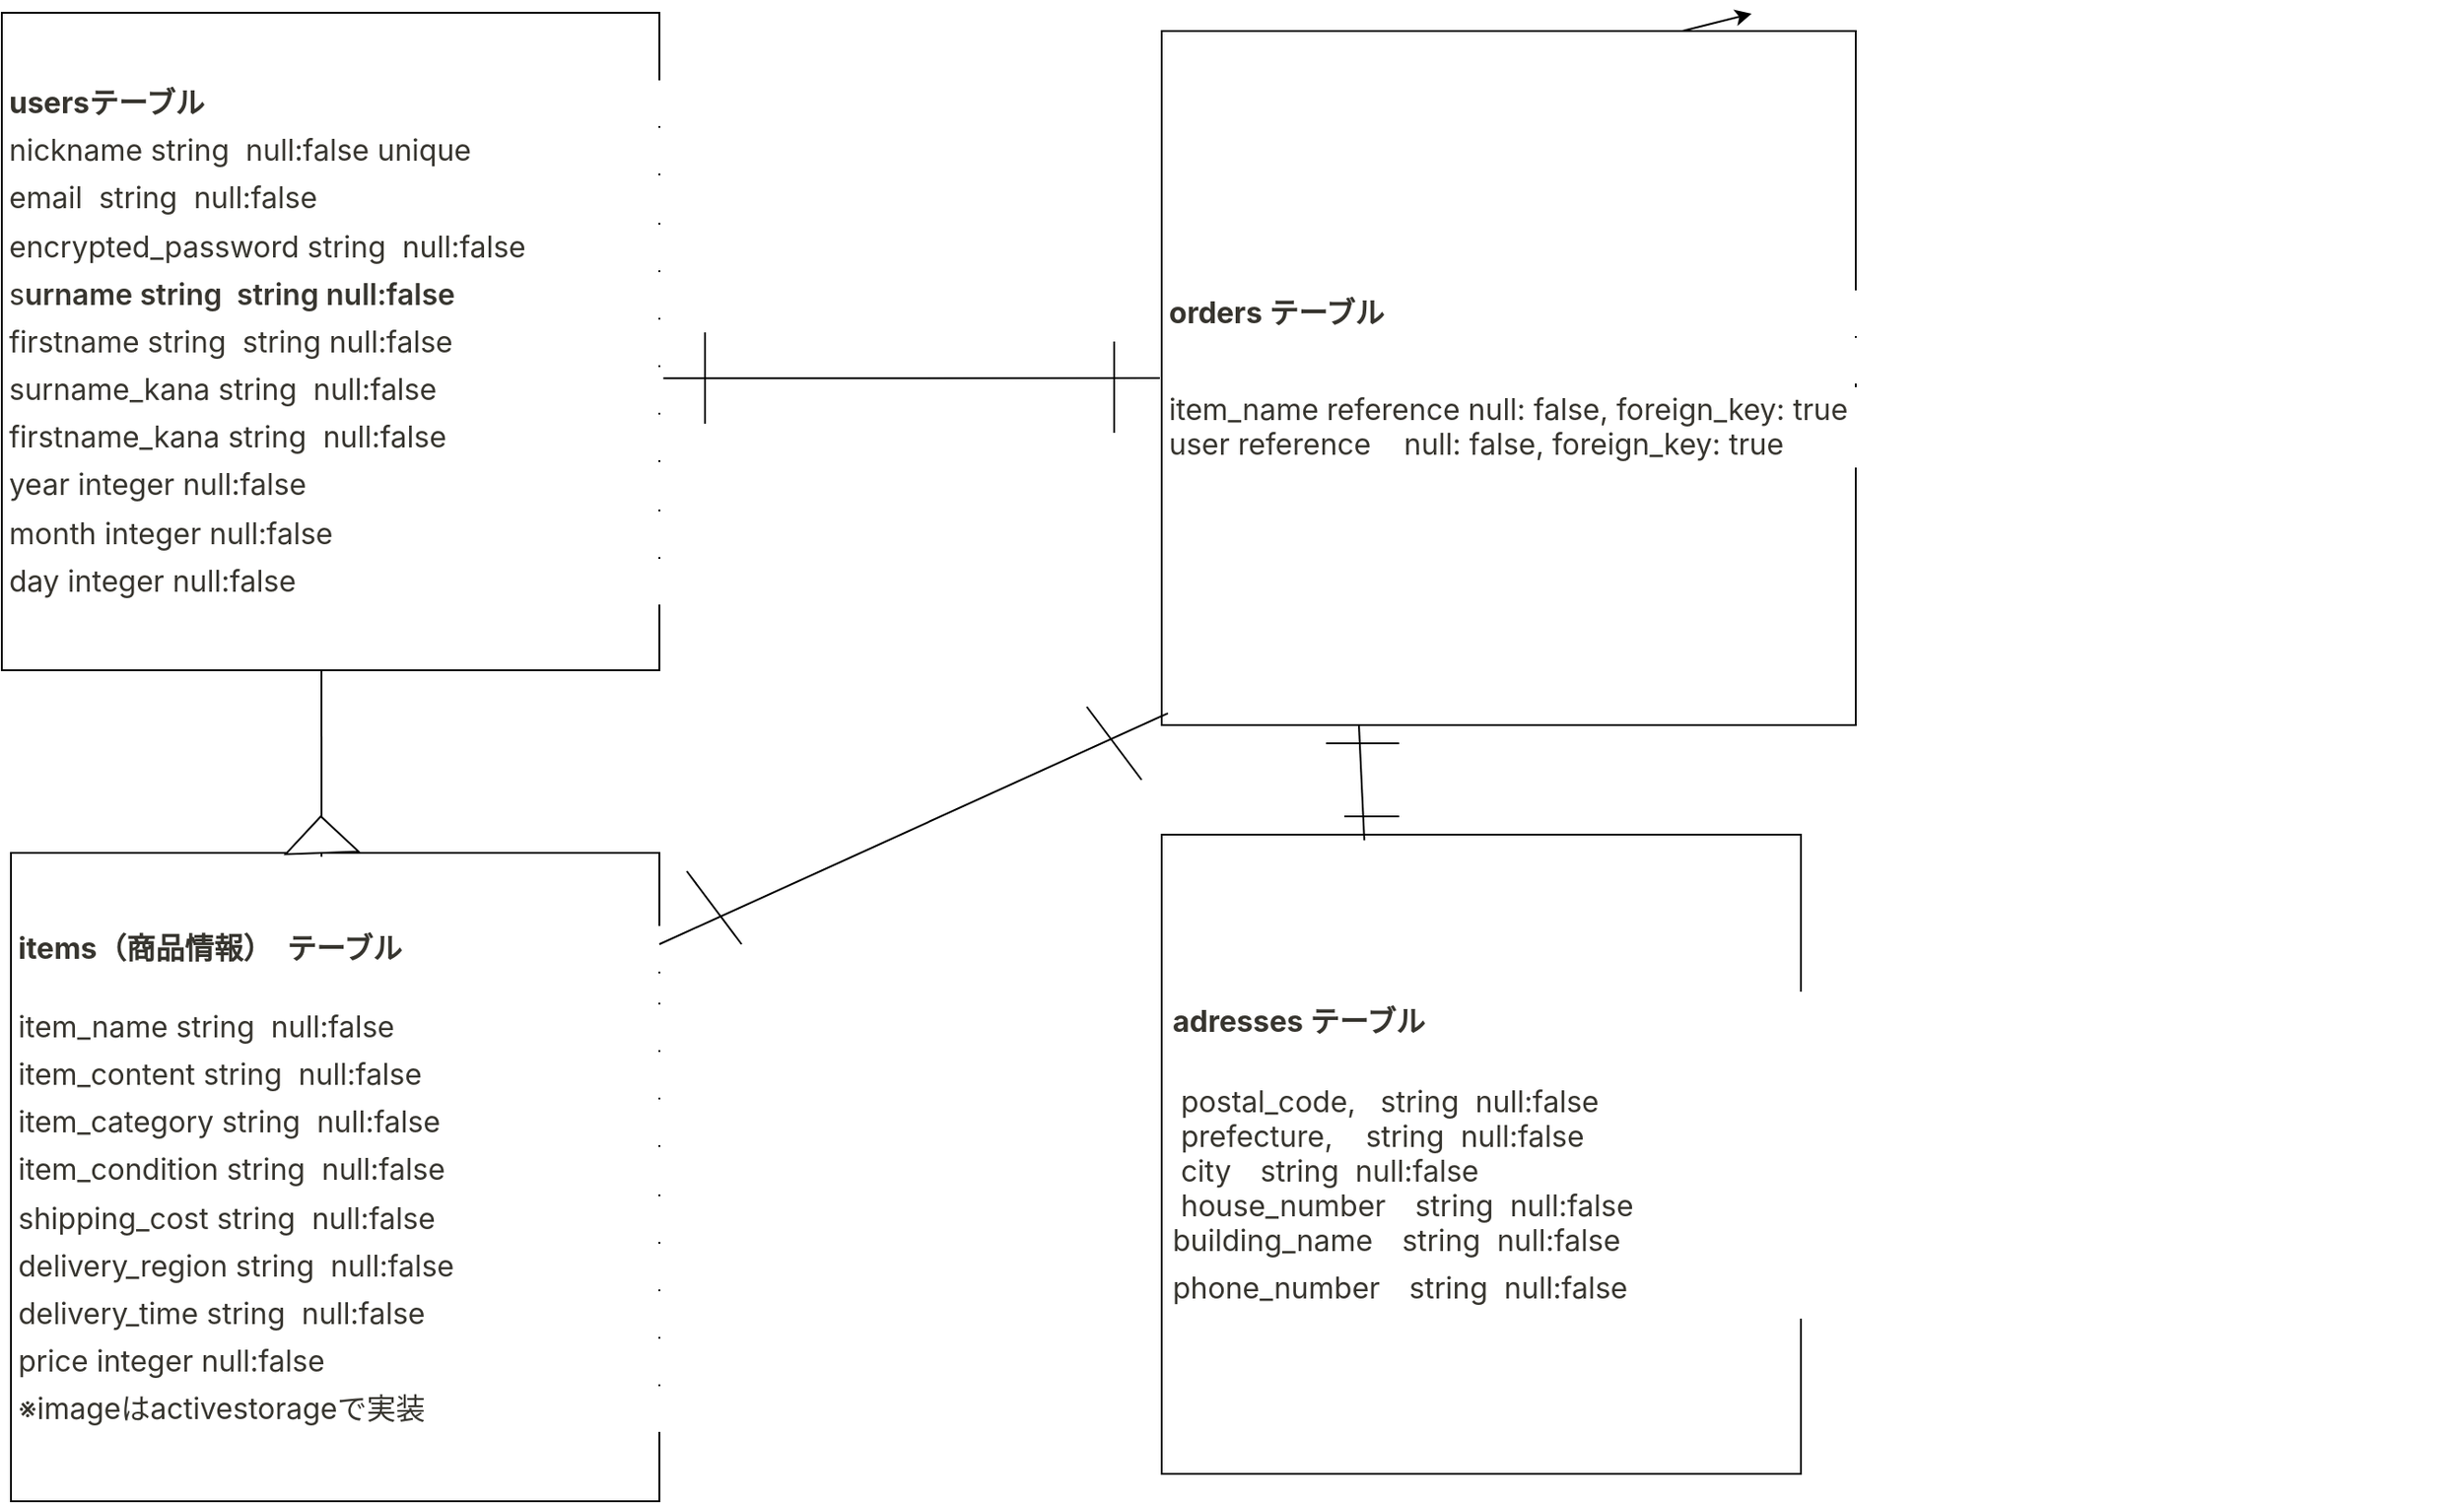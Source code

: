 <mxfile>
    <diagram id="YQqRFbDm9EI4EQ-QLPLC" name="ページ1">
        <mxGraphModel dx="1797" dy="787" grid="1" gridSize="10" guides="1" tooltips="1" connect="1" arrows="1" fold="1" page="1" pageScale="1" pageWidth="827" pageHeight="1169" math="0" shadow="0">
            <root>
                <mxCell id="0"/>
                <mxCell id="1" parent="0"/>
                <mxCell id="4" value="&lt;div style=&quot;outline: 0px; box-sizing: border-box; isolation: isolate; scrollbar-color: rgb(211, 209, 203) rgba(0, 0, 0, 0); color: rgb(55, 53, 47); font-family: ui-sans-serif, -apple-system, BlinkMacSystemFont, &amp;quot;Segoe UI Variable Display&amp;quot;, &amp;quot;Segoe UI&amp;quot;, Helvetica, &amp;quot;Hiragino Sans&amp;quot;, &amp;quot;Hiragino Kaku Gothic ProN&amp;quot;, &amp;quot;Hiragino Sans GB&amp;quot;, メイリオ, Meiryo, &amp;quot;Apple Color Emoji&amp;quot;, Arial, sans-serif, &amp;quot;Segoe UI Emoji&amp;quot;, &amp;quot;Segoe UI Symbol&amp;quot;; font-size: 16px; caret-color: rgb(55, 53, 47); white-space-collapse: preserve; background-color: rgb(255, 255, 255); width: 710px; max-width: 1338px; margin-top: 1px; margin-bottom: 1px;&quot; class=&quot;notion-selectable notion-text-block&quot; data-block-id=&quot;1be75fbf-cbc9-807c-a922-c305a6a0cb8e&quot;&gt;&lt;div style=&quot;outline: 0px; box-sizing: border-box; isolation: isolate; scrollbar-color: rgb(211, 209, 203) rgba(0, 0, 0, 0); fill: inherit;&quot;&gt;&lt;div style=&quot;outline: 0px; box-sizing: border-box; isolation: isolate; scrollbar-color: rgb(211, 209, 203) rgba(0, 0, 0, 0); display: flex;&quot;&gt;&lt;div style=&quot;outline: 0px; box-sizing: border-box; isolation: isolate; scrollbar-color: rgb(211, 209, 203) rgba(0, 0, 0, 0); -webkit-tap-highlight-color: transparent; max-width: 100%; width: 710px; word-break: break-word; padding: 3px 2px;&quot; data-content-editable-leaf=&quot;true&quot; placeholder=&quot;&quot; spellcheck=&quot;true&quot; class=&quot;notranslate&quot;&gt;&lt;b&gt;usersテーブル&lt;/b&gt;&lt;/div&gt;&lt;div style=&quot;outline: 0px; box-sizing: border-box; isolation: isolate; scrollbar-color: rgb(211, 209, 203) rgba(0, 0, 0, 0); position: relative; left: 0px;&quot;&gt;&lt;/div&gt;&lt;/div&gt;&lt;/div&gt;&lt;/div&gt;&lt;div style=&quot;outline: 0px; box-sizing: border-box; isolation: isolate; scrollbar-color: rgb(211, 209, 203) rgba(0, 0, 0, 0); color: rgb(55, 53, 47); font-family: ui-sans-serif, -apple-system, BlinkMacSystemFont, &amp;quot;Segoe UI Variable Display&amp;quot;, &amp;quot;Segoe UI&amp;quot;, Helvetica, &amp;quot;Hiragino Sans&amp;quot;, &amp;quot;Hiragino Kaku Gothic ProN&amp;quot;, &amp;quot;Hiragino Sans GB&amp;quot;, メイリオ, Meiryo, &amp;quot;Apple Color Emoji&amp;quot;, Arial, sans-serif, &amp;quot;Segoe UI Emoji&amp;quot;, &amp;quot;Segoe UI Symbol&amp;quot;; font-size: 16px; caret-color: rgb(55, 53, 47); white-space-collapse: preserve; background-color: rgb(255, 255, 255); width: 710px; max-width: 1338px; margin-top: 1px; margin-bottom: 1px;&quot; class=&quot;notion-selectable notion-text-block&quot; data-block-id=&quot;1be75fbf-cbc9-8039-8dd4-c2a21b14a0ab&quot;&gt;&lt;div style=&quot;outline: 0px; box-sizing: border-box; isolation: isolate; scrollbar-color: rgb(211, 209, 203) rgba(0, 0, 0, 0); fill: inherit;&quot;&gt;&lt;div style=&quot;outline: 0px; box-sizing: border-box; isolation: isolate; scrollbar-color: rgb(211, 209, 203) rgba(0, 0, 0, 0); display: flex;&quot;&gt;&lt;div style=&quot;outline: 0px; box-sizing: border-box; isolation: isolate; scrollbar-color: rgb(211, 209, 203) rgba(0, 0, 0, 0); -webkit-tap-highlight-color: transparent; max-width: 100%; width: 710px; word-break: break-word; padding: 3px 2px;&quot; data-content-editable-leaf=&quot;true&quot; placeholder=&quot;&quot; spellcheck=&quot;true&quot; class=&quot;notranslate&quot;&gt;nickname string  null:false unique&lt;/div&gt;&lt;div style=&quot;outline: 0px; box-sizing: border-box; isolation: isolate; scrollbar-color: rgb(211, 209, 203) rgba(0, 0, 0, 0); position: relative; left: 0px;&quot;&gt;&lt;/div&gt;&lt;/div&gt;&lt;/div&gt;&lt;/div&gt;&lt;div style=&quot;outline: 0px; box-sizing: border-box; isolation: isolate; scrollbar-color: rgb(211, 209, 203) rgba(0, 0, 0, 0); color: rgb(55, 53, 47); font-family: ui-sans-serif, -apple-system, BlinkMacSystemFont, &amp;quot;Segoe UI Variable Display&amp;quot;, &amp;quot;Segoe UI&amp;quot;, Helvetica, &amp;quot;Hiragino Sans&amp;quot;, &amp;quot;Hiragino Kaku Gothic ProN&amp;quot;, &amp;quot;Hiragino Sans GB&amp;quot;, メイリオ, Meiryo, &amp;quot;Apple Color Emoji&amp;quot;, Arial, sans-serif, &amp;quot;Segoe UI Emoji&amp;quot;, &amp;quot;Segoe UI Symbol&amp;quot;; font-size: 16px; caret-color: rgb(55, 53, 47); white-space-collapse: preserve; background-color: rgb(255, 255, 255); width: 710px; max-width: 1338px; margin-top: 1px; margin-bottom: 1px;&quot; class=&quot;notion-selectable notion-text-block&quot; data-block-id=&quot;1be75fbf-cbc9-8025-9a5c-f34345349ab9&quot;&gt;&lt;div style=&quot;outline: 0px; box-sizing: border-box; isolation: isolate; scrollbar-color: rgb(211, 209, 203) rgba(0, 0, 0, 0); fill: inherit;&quot;&gt;&lt;div style=&quot;outline: 0px; box-sizing: border-box; isolation: isolate; scrollbar-color: rgb(211, 209, 203) rgba(0, 0, 0, 0); display: flex;&quot;&gt;&lt;div style=&quot;outline: 0px; box-sizing: border-box; isolation: isolate; scrollbar-color: rgb(211, 209, 203) rgba(0, 0, 0, 0); -webkit-tap-highlight-color: transparent; max-width: 100%; width: 710px; word-break: break-word; padding: 3px 2px;&quot; data-content-editable-leaf=&quot;true&quot; placeholder=&quot;&quot; spellcheck=&quot;true&quot; class=&quot;notranslate&quot;&gt;email  string  null:false&lt;/div&gt;&lt;div style=&quot;outline: 0px; box-sizing: border-box; isolation: isolate; scrollbar-color: rgb(211, 209, 203) rgba(0, 0, 0, 0); position: relative; left: 0px;&quot;&gt;&lt;/div&gt;&lt;/div&gt;&lt;/div&gt;&lt;/div&gt;&lt;div style=&quot;outline: 0px; box-sizing: border-box; isolation: isolate; scrollbar-color: rgb(211, 209, 203) rgba(0, 0, 0, 0); color: rgb(55, 53, 47); font-family: ui-sans-serif, -apple-system, BlinkMacSystemFont, &amp;quot;Segoe UI Variable Display&amp;quot;, &amp;quot;Segoe UI&amp;quot;, Helvetica, &amp;quot;Hiragino Sans&amp;quot;, &amp;quot;Hiragino Kaku Gothic ProN&amp;quot;, &amp;quot;Hiragino Sans GB&amp;quot;, メイリオ, Meiryo, &amp;quot;Apple Color Emoji&amp;quot;, Arial, sans-serif, &amp;quot;Segoe UI Emoji&amp;quot;, &amp;quot;Segoe UI Symbol&amp;quot;; font-size: 16px; caret-color: rgb(55, 53, 47); white-space-collapse: preserve; background-color: rgb(255, 255, 255); width: 710px; max-width: 1338px; margin-top: 1px; margin-bottom: 1px;&quot; class=&quot;notion-selectable notion-text-block&quot; data-block-id=&quot;1be75fbf-cbc9-80f5-9847-d1c74ed457c9&quot;&gt;&lt;div style=&quot;outline: 0px; box-sizing: border-box; isolation: isolate; scrollbar-color: rgb(211, 209, 203) rgba(0, 0, 0, 0); fill: inherit;&quot;&gt;&lt;div style=&quot;outline: 0px; box-sizing: border-box; isolation: isolate; scrollbar-color: rgb(211, 209, 203) rgba(0, 0, 0, 0); display: flex;&quot;&gt;&lt;div style=&quot;outline: 0px; box-sizing: border-box; isolation: isolate; scrollbar-color: rgb(211, 209, 203) rgba(0, 0, 0, 0); -webkit-tap-highlight-color: transparent; max-width: 100%; width: 710px; word-break: break-word; padding: 3px 2px;&quot; data-content-editable-leaf=&quot;true&quot; placeholder=&quot;&quot; spellcheck=&quot;true&quot; class=&quot;notranslate&quot;&gt;encrypted_password string  null:false&lt;/div&gt;&lt;div style=&quot;outline: 0px; box-sizing: border-box; isolation: isolate; scrollbar-color: rgb(211, 209, 203) rgba(0, 0, 0, 0); position: relative; left: 0px;&quot;&gt;&lt;/div&gt;&lt;/div&gt;&lt;/div&gt;&lt;/div&gt;&lt;div style=&quot;outline: 0px; box-sizing: border-box; isolation: isolate; scrollbar-color: rgb(211, 209, 203) rgba(0, 0, 0, 0); color: rgb(55, 53, 47); font-family: ui-sans-serif, -apple-system, BlinkMacSystemFont, &amp;quot;Segoe UI Variable Display&amp;quot;, &amp;quot;Segoe UI&amp;quot;, Helvetica, &amp;quot;Hiragino Sans&amp;quot;, &amp;quot;Hiragino Kaku Gothic ProN&amp;quot;, &amp;quot;Hiragino Sans GB&amp;quot;, メイリオ, Meiryo, &amp;quot;Apple Color Emoji&amp;quot;, Arial, sans-serif, &amp;quot;Segoe UI Emoji&amp;quot;, &amp;quot;Segoe UI Symbol&amp;quot;; font-size: 16px; caret-color: rgb(55, 53, 47); white-space-collapse: preserve; background-color: rgb(255, 255, 255); width: 710px; max-width: 1338px; margin-top: 1px; margin-bottom: 1px;&quot; class=&quot;notion-selectable notion-text-block&quot; data-block-id=&quot;1be75fbf-cbc9-804e-91f5-d5bcb7dbd1a2&quot;&gt;&lt;div style=&quot;outline: 0px; box-sizing: border-box; isolation: isolate; scrollbar-color: rgb(211, 209, 203) rgba(0, 0, 0, 0); fill: inherit;&quot;&gt;&lt;div style=&quot;outline: 0px; box-sizing: border-box; isolation: isolate; scrollbar-color: rgb(211, 209, 203) rgba(0, 0, 0, 0); display: flex;&quot;&gt;&lt;div style=&quot;outline: 0px; box-sizing: border-box; isolation: isolate; scrollbar-color: rgb(211, 209, 203) rgba(0, 0, 0, 0); -webkit-tap-highlight-color: transparent; max-width: 100%; width: 710px; word-break: break-word; padding: 3px 2px;&quot; data-content-editable-leaf=&quot;true&quot; placeholder=&quot;&quot; spellcheck=&quot;true&quot; class=&quot;notranslate&quot;&gt;s&lt;span style=&quot;outline: 0px; box-sizing: border-box; isolation: isolate; scrollbar-color: rgb(211, 209, 203) rgba(0, 0, 0, 0); font-weight: 600;&quot; class=&quot;notion-enable-hover&quot; data-token-index=&quot;1&quot;&gt;urname string  string null:false&lt;/span&gt;&lt;/div&gt;&lt;div style=&quot;outline: 0px; box-sizing: border-box; isolation: isolate; scrollbar-color: rgb(211, 209, 203) rgba(0, 0, 0, 0); position: relative; left: 0px;&quot;&gt;&lt;/div&gt;&lt;/div&gt;&lt;/div&gt;&lt;/div&gt;&lt;div style=&quot;outline: 0px; box-sizing: border-box; isolation: isolate; scrollbar-color: rgb(211, 209, 203) rgba(0, 0, 0, 0); color: rgb(55, 53, 47); font-family: ui-sans-serif, -apple-system, BlinkMacSystemFont, &amp;quot;Segoe UI Variable Display&amp;quot;, &amp;quot;Segoe UI&amp;quot;, Helvetica, &amp;quot;Hiragino Sans&amp;quot;, &amp;quot;Hiragino Kaku Gothic ProN&amp;quot;, &amp;quot;Hiragino Sans GB&amp;quot;, メイリオ, Meiryo, &amp;quot;Apple Color Emoji&amp;quot;, Arial, sans-serif, &amp;quot;Segoe UI Emoji&amp;quot;, &amp;quot;Segoe UI Symbol&amp;quot;; font-size: 16px; caret-color: rgb(55, 53, 47); white-space-collapse: preserve; background-color: rgb(255, 255, 255); width: 710px; max-width: 1338px; margin-top: 1px; margin-bottom: 1px;&quot; class=&quot;notion-selectable notion-text-block&quot; data-block-id=&quot;1be75fbf-cbc9-80a5-97fc-e50e3dae4a71&quot;&gt;&lt;div style=&quot;outline: 0px; box-sizing: border-box; isolation: isolate; scrollbar-color: rgb(211, 209, 203) rgba(0, 0, 0, 0); fill: inherit;&quot;&gt;&lt;div style=&quot;outline: 0px; box-sizing: border-box; isolation: isolate; scrollbar-color: rgb(211, 209, 203) rgba(0, 0, 0, 0); display: flex;&quot;&gt;&lt;div style=&quot;outline: 0px; box-sizing: border-box; isolation: isolate; scrollbar-color: rgb(211, 209, 203) rgba(0, 0, 0, 0); -webkit-tap-highlight-color: transparent; max-width: 100%; width: 710px; word-break: break-word; padding: 3px 2px;&quot; data-content-editable-leaf=&quot;true&quot; placeholder=&quot;&quot; spellcheck=&quot;true&quot; class=&quot;notranslate&quot;&gt;firstname string  string null:false&lt;/div&gt;&lt;div style=&quot;outline: 0px; box-sizing: border-box; isolation: isolate; scrollbar-color: rgb(211, 209, 203) rgba(0, 0, 0, 0); position: relative; left: 0px;&quot;&gt;&lt;/div&gt;&lt;/div&gt;&lt;/div&gt;&lt;/div&gt;&lt;div style=&quot;outline: 0px; box-sizing: border-box; isolation: isolate; scrollbar-color: rgb(211, 209, 203) rgba(0, 0, 0, 0); color: rgb(55, 53, 47); font-family: ui-sans-serif, -apple-system, BlinkMacSystemFont, &amp;quot;Segoe UI Variable Display&amp;quot;, &amp;quot;Segoe UI&amp;quot;, Helvetica, &amp;quot;Hiragino Sans&amp;quot;, &amp;quot;Hiragino Kaku Gothic ProN&amp;quot;, &amp;quot;Hiragino Sans GB&amp;quot;, メイリオ, Meiryo, &amp;quot;Apple Color Emoji&amp;quot;, Arial, sans-serif, &amp;quot;Segoe UI Emoji&amp;quot;, &amp;quot;Segoe UI Symbol&amp;quot;; font-size: 16px; caret-color: rgb(55, 53, 47); white-space-collapse: preserve; background-color: rgb(255, 255, 255); width: 710px; max-width: 1338px; margin-top: 1px; margin-bottom: 1px;&quot; class=&quot;notion-selectable notion-text-block&quot; data-block-id=&quot;1be75fbf-cbc9-800c-af72-fb881a40499f&quot;&gt;&lt;div style=&quot;outline: 0px; box-sizing: border-box; isolation: isolate; scrollbar-color: rgb(211, 209, 203) rgba(0, 0, 0, 0); fill: inherit;&quot;&gt;&lt;div style=&quot;outline: 0px; box-sizing: border-box; isolation: isolate; scrollbar-color: rgb(211, 209, 203) rgba(0, 0, 0, 0); display: flex;&quot;&gt;&lt;div style=&quot;outline: 0px; box-sizing: border-box; isolation: isolate; scrollbar-color: rgb(211, 209, 203) rgba(0, 0, 0, 0); -webkit-tap-highlight-color: transparent; max-width: 100%; width: 710px; word-break: break-word; padding: 3px 2px;&quot; data-content-editable-leaf=&quot;true&quot; placeholder=&quot;&quot; spellcheck=&quot;true&quot; class=&quot;notranslate&quot;&gt;surname_kana string  null:false&lt;/div&gt;&lt;div style=&quot;outline: 0px; box-sizing: border-box; isolation: isolate; scrollbar-color: rgb(211, 209, 203) rgba(0, 0, 0, 0); position: relative; left: 0px;&quot;&gt;&lt;/div&gt;&lt;/div&gt;&lt;/div&gt;&lt;/div&gt;&lt;div style=&quot;outline: 0px; box-sizing: border-box; isolation: isolate; scrollbar-color: rgb(211, 209, 203) rgba(0, 0, 0, 0); color: rgb(55, 53, 47); font-family: ui-sans-serif, -apple-system, BlinkMacSystemFont, &amp;quot;Segoe UI Variable Display&amp;quot;, &amp;quot;Segoe UI&amp;quot;, Helvetica, &amp;quot;Hiragino Sans&amp;quot;, &amp;quot;Hiragino Kaku Gothic ProN&amp;quot;, &amp;quot;Hiragino Sans GB&amp;quot;, メイリオ, Meiryo, &amp;quot;Apple Color Emoji&amp;quot;, Arial, sans-serif, &amp;quot;Segoe UI Emoji&amp;quot;, &amp;quot;Segoe UI Symbol&amp;quot;; font-size: 16px; caret-color: rgb(55, 53, 47); white-space-collapse: preserve; background-color: rgb(255, 255, 255); width: 710px; max-width: 1338px; margin-top: 1px; margin-bottom: 1px;&quot; class=&quot;notion-selectable notion-text-block&quot; data-block-id=&quot;1be75fbf-cbc9-8000-96fe-e4f421f9f92b&quot;&gt;&lt;div style=&quot;outline: 0px; box-sizing: border-box; isolation: isolate; scrollbar-color: rgb(211, 209, 203) rgba(0, 0, 0, 0); fill: inherit;&quot;&gt;&lt;div style=&quot;outline: 0px; box-sizing: border-box; isolation: isolate; scrollbar-color: rgb(211, 209, 203) rgba(0, 0, 0, 0); display: flex;&quot;&gt;&lt;div style=&quot;outline: 0px; box-sizing: border-box; isolation: isolate; scrollbar-color: rgb(211, 209, 203) rgba(0, 0, 0, 0); -webkit-tap-highlight-color: transparent; max-width: 100%; width: 710px; word-break: break-word; padding: 3px 2px;&quot; data-content-editable-leaf=&quot;true&quot; placeholder=&quot;&quot; spellcheck=&quot;true&quot; class=&quot;notranslate&quot;&gt;firstname_kana string  null:false&lt;/div&gt;&lt;div style=&quot;outline: 0px; box-sizing: border-box; isolation: isolate; scrollbar-color: rgb(211, 209, 203) rgba(0, 0, 0, 0); position: relative; left: 0px;&quot;&gt;&lt;/div&gt;&lt;/div&gt;&lt;/div&gt;&lt;/div&gt;&lt;div style=&quot;outline: 0px; box-sizing: border-box; isolation: isolate; scrollbar-color: rgb(211, 209, 203) rgba(0, 0, 0, 0); color: rgb(55, 53, 47); font-family: ui-sans-serif, -apple-system, BlinkMacSystemFont, &amp;quot;Segoe UI Variable Display&amp;quot;, &amp;quot;Segoe UI&amp;quot;, Helvetica, &amp;quot;Hiragino Sans&amp;quot;, &amp;quot;Hiragino Kaku Gothic ProN&amp;quot;, &amp;quot;Hiragino Sans GB&amp;quot;, メイリオ, Meiryo, &amp;quot;Apple Color Emoji&amp;quot;, Arial, sans-serif, &amp;quot;Segoe UI Emoji&amp;quot;, &amp;quot;Segoe UI Symbol&amp;quot;; font-size: 16px; caret-color: rgb(55, 53, 47); white-space-collapse: preserve; background-color: rgb(255, 255, 255); width: 710px; max-width: 1338px; margin-top: 1px; margin-bottom: 1px;&quot; class=&quot;notion-selectable notion-text-block&quot; data-block-id=&quot;1be75fbf-cbc9-80cb-adb1-fde69394975c&quot;&gt;&lt;div style=&quot;outline: 0px; box-sizing: border-box; isolation: isolate; scrollbar-color: rgb(211, 209, 203) rgba(0, 0, 0, 0); fill: inherit;&quot;&gt;&lt;div style=&quot;outline: 0px; box-sizing: border-box; isolation: isolate; scrollbar-color: rgb(211, 209, 203) rgba(0, 0, 0, 0); display: flex;&quot;&gt;&lt;div style=&quot;outline: 0px; box-sizing: border-box; isolation: isolate; scrollbar-color: rgb(211, 209, 203) rgba(0, 0, 0, 0); -webkit-tap-highlight-color: transparent; max-width: 100%; width: 710px; word-break: break-word; padding: 3px 2px;&quot; data-content-editable-leaf=&quot;true&quot; placeholder=&quot;&quot; spellcheck=&quot;true&quot; class=&quot;notranslate&quot;&gt;year integer null:false&lt;/div&gt;&lt;div style=&quot;outline: 0px; box-sizing: border-box; isolation: isolate; scrollbar-color: rgb(211, 209, 203) rgba(0, 0, 0, 0); position: relative; left: 0px;&quot;&gt;&lt;/div&gt;&lt;/div&gt;&lt;/div&gt;&lt;/div&gt;&lt;div style=&quot;outline: 0px; box-sizing: border-box; isolation: isolate; scrollbar-color: rgb(211, 209, 203) rgba(0, 0, 0, 0); color: rgb(55, 53, 47); font-family: ui-sans-serif, -apple-system, BlinkMacSystemFont, &amp;quot;Segoe UI Variable Display&amp;quot;, &amp;quot;Segoe UI&amp;quot;, Helvetica, &amp;quot;Hiragino Sans&amp;quot;, &amp;quot;Hiragino Kaku Gothic ProN&amp;quot;, &amp;quot;Hiragino Sans GB&amp;quot;, メイリオ, Meiryo, &amp;quot;Apple Color Emoji&amp;quot;, Arial, sans-serif, &amp;quot;Segoe UI Emoji&amp;quot;, &amp;quot;Segoe UI Symbol&amp;quot;; font-size: 16px; caret-color: rgb(55, 53, 47); white-space-collapse: preserve; background-color: rgb(255, 255, 255); width: 710px; max-width: 1338px; margin-top: 1px; margin-bottom: 1px;&quot; class=&quot;notion-selectable notion-text-block&quot; data-block-id=&quot;1be75fbf-cbc9-80b5-945a-c9ac207eff66&quot;&gt;&lt;div style=&quot;outline: 0px; box-sizing: border-box; isolation: isolate; scrollbar-color: rgb(211, 209, 203) rgba(0, 0, 0, 0); fill: inherit;&quot;&gt;&lt;div style=&quot;outline: 0px; box-sizing: border-box; isolation: isolate; scrollbar-color: rgb(211, 209, 203) rgba(0, 0, 0, 0); display: flex;&quot;&gt;&lt;div style=&quot;outline: 0px; box-sizing: border-box; isolation: isolate; scrollbar-color: rgb(211, 209, 203) rgba(0, 0, 0, 0); -webkit-tap-highlight-color: transparent; max-width: 100%; width: 710px; word-break: break-word; padding: 3px 2px;&quot; data-content-editable-leaf=&quot;true&quot; placeholder=&quot;&quot; spellcheck=&quot;true&quot; class=&quot;notranslate&quot;&gt;month integer null:false&lt;/div&gt;&lt;div style=&quot;outline: 0px; box-sizing: border-box; isolation: isolate; scrollbar-color: rgb(211, 209, 203) rgba(0, 0, 0, 0); position: relative; left: 0px;&quot;&gt;&lt;/div&gt;&lt;/div&gt;&lt;/div&gt;&lt;/div&gt;&lt;div style=&quot;outline: 0px; box-sizing: border-box; isolation: isolate; scrollbar-color: rgb(211, 209, 203) rgba(0, 0, 0, 0); color: rgb(55, 53, 47); font-family: ui-sans-serif, -apple-system, BlinkMacSystemFont, &amp;quot;Segoe UI Variable Display&amp;quot;, &amp;quot;Segoe UI&amp;quot;, Helvetica, &amp;quot;Hiragino Sans&amp;quot;, &amp;quot;Hiragino Kaku Gothic ProN&amp;quot;, &amp;quot;Hiragino Sans GB&amp;quot;, メイリオ, Meiryo, &amp;quot;Apple Color Emoji&amp;quot;, Arial, sans-serif, &amp;quot;Segoe UI Emoji&amp;quot;, &amp;quot;Segoe UI Symbol&amp;quot;; font-size: 16px; caret-color: rgb(55, 53, 47); white-space-collapse: preserve; background-color: rgb(255, 255, 255); width: 710px; max-width: 1338px; margin-top: 1px; margin-bottom: 1px;&quot; class=&quot;notion-selectable notion-text-block&quot; data-block-id=&quot;1be75fbf-cbc9-804e-8b4a-e8f01dec63dd&quot;&gt;&lt;div style=&quot;outline: 0px; box-sizing: border-box; isolation: isolate; scrollbar-color: rgb(211, 209, 203) rgba(0, 0, 0, 0); fill: inherit;&quot;&gt;&lt;div style=&quot;outline: 0px; box-sizing: border-box; isolation: isolate; scrollbar-color: rgb(211, 209, 203) rgba(0, 0, 0, 0); display: flex;&quot;&gt;&lt;div style=&quot;outline: 0px; box-sizing: border-box; isolation: isolate; scrollbar-color: rgb(211, 209, 203) rgba(0, 0, 0, 0); -webkit-tap-highlight-color: transparent; max-width: 100%; width: 710px; word-break: break-word; padding: 3px 2px;&quot; data-content-editable-leaf=&quot;true&quot; placeholder=&quot;&quot; spellcheck=&quot;true&quot; class=&quot;notranslate&quot;&gt;day integer null:false&lt;/div&gt;&lt;/div&gt;&lt;/div&gt;&lt;/div&gt;" style="whiteSpace=wrap;html=1;aspect=fixed;align=left;" parent="1" vertex="1">
                    <mxGeometry x="-195" y="10" width="360" height="360" as="geometry"/>
                </mxCell>
                <mxCell id="5" value="&lt;div&gt;&lt;div style=&quot;outline: 0px; box-sizing: border-box; isolation: isolate; scrollbar-color: rgb(211, 209, 203) rgba(0, 0, 0, 0); color: rgb(55, 53, 47); font-family: ui-sans-serif, -apple-system, BlinkMacSystemFont, &amp;quot;Segoe UI Variable Display&amp;quot;, &amp;quot;Segoe UI&amp;quot;, Helvetica, &amp;quot;Hiragino Sans&amp;quot;, &amp;quot;Hiragino Kaku Gothic ProN&amp;quot;, &amp;quot;Hiragino Sans GB&amp;quot;, メイリオ, Meiryo, &amp;quot;Apple Color Emoji&amp;quot;, Arial, sans-serif, &amp;quot;Segoe UI Emoji&amp;quot;, &amp;quot;Segoe UI Symbol&amp;quot;; font-size: 16px; caret-color: rgb(55, 53, 47); white-space-collapse: preserve; background-color: rgb(255, 255, 255); width: 710px; max-width: 1338px; margin-top: 1px; margin-bottom: 1px;&quot; class=&quot;notion-selectable notion-text-block&quot; data-block-id=&quot;1be75fbf-cbc9-806e-a419-f44d3a8f2d18&quot;&gt;&lt;div style=&quot;outline: 0px; box-sizing: border-box; isolation: isolate; scrollbar-color: rgb(211, 209, 203) rgba(0, 0, 0, 0); fill: inherit;&quot;&gt;&lt;div style=&quot;outline: 0px; box-sizing: border-box; isolation: isolate; scrollbar-color: rgb(211, 209, 203) rgba(0, 0, 0, 0); display: flex;&quot;&gt;&lt;div style=&quot;outline: 0px; box-sizing: border-box; isolation: isolate; scrollbar-color: rgb(211, 209, 203) rgba(0, 0, 0, 0); -webkit-tap-highlight-color: transparent; max-width: 100%; width: 710px; word-break: break-word; padding: 3px 2px;&quot; data-content-editable-leaf=&quot;true&quot; placeholder=&quot;&quot; spellcheck=&quot;true&quot; class=&quot;notranslate&quot;&gt;&lt;b&gt;items（商品情報）　テーブル&lt;/b&gt;&lt;/div&gt;&lt;div style=&quot;outline: 0px; box-sizing: border-box; isolation: isolate; scrollbar-color: rgb(211, 209, 203) rgba(0, 0, 0, 0); position: relative; left: 0px;&quot;&gt;&lt;/div&gt;&lt;/div&gt;&lt;/div&gt;&lt;/div&gt;&lt;div style=&quot;outline: 0px; box-sizing: border-box; isolation: isolate; scrollbar-color: rgb(211, 209, 203) rgba(0, 0, 0, 0); color: rgb(55, 53, 47); font-family: ui-sans-serif, -apple-system, BlinkMacSystemFont, &amp;quot;Segoe UI Variable Display&amp;quot;, &amp;quot;Segoe UI&amp;quot;, Helvetica, &amp;quot;Hiragino Sans&amp;quot;, &amp;quot;Hiragino Kaku Gothic ProN&amp;quot;, &amp;quot;Hiragino Sans GB&amp;quot;, メイリオ, Meiryo, &amp;quot;Apple Color Emoji&amp;quot;, Arial, sans-serif, &amp;quot;Segoe UI Emoji&amp;quot;, &amp;quot;Segoe UI Symbol&amp;quot;; font-size: 16px; caret-color: rgb(55, 53, 47); white-space-collapse: preserve; background-color: rgb(255, 255, 255); width: 710px; max-width: 1338px; margin-top: 1px; margin-bottom: 1px;&quot; class=&quot;notion-selectable notion-text-block&quot; data-block-id=&quot;1be75fbf-cbc9-80a3-ab88-ed83ea839280&quot;&gt;&lt;div style=&quot;outline: 0px; box-sizing: border-box; isolation: isolate; scrollbar-color: rgb(211, 209, 203) rgba(0, 0, 0, 0); fill: inherit;&quot;&gt;&lt;div style=&quot;outline: 0px; box-sizing: border-box; isolation: isolate; scrollbar-color: rgb(211, 209, 203) rgba(0, 0, 0, 0); display: flex;&quot;&gt;&lt;div style=&quot;outline: 0px; box-sizing: border-box; isolation: isolate; scrollbar-color: rgb(211, 209, 203) rgba(0, 0, 0, 0); -webkit-tap-highlight-color: transparent; max-width: 100%; width: 710px; word-break: break-word; padding: 3px 2px; min-height: 1em; color: rgb(55, 53, 47); -webkit-text-fill-color: rgba(55, 53, 47, 0.5);&quot; data-content-editable-leaf=&quot;true&quot; placeholder=&quot;&quot; spellcheck=&quot;true&quot; class=&quot;notranslate&quot;&gt;&lt;/div&gt;&lt;div style=&quot;outline: 0px; box-sizing: border-box; isolation: isolate; scrollbar-color: rgb(211, 209, 203) rgba(0, 0, 0, 0); position: relative; left: 0px;&quot;&gt;&lt;/div&gt;&lt;/div&gt;&lt;/div&gt;&lt;/div&gt;&lt;div style=&quot;outline: 0px; box-sizing: border-box; isolation: isolate; scrollbar-color: rgb(211, 209, 203) rgba(0, 0, 0, 0); color: rgb(55, 53, 47); font-family: ui-sans-serif, -apple-system, BlinkMacSystemFont, &amp;quot;Segoe UI Variable Display&amp;quot;, &amp;quot;Segoe UI&amp;quot;, Helvetica, &amp;quot;Hiragino Sans&amp;quot;, &amp;quot;Hiragino Kaku Gothic ProN&amp;quot;, &amp;quot;Hiragino Sans GB&amp;quot;, メイリオ, Meiryo, &amp;quot;Apple Color Emoji&amp;quot;, Arial, sans-serif, &amp;quot;Segoe UI Emoji&amp;quot;, &amp;quot;Segoe UI Symbol&amp;quot;; font-size: 16px; caret-color: rgb(55, 53, 47); white-space-collapse: preserve; background-color: rgb(255, 255, 255); width: 710px; max-width: 1338px; margin-top: 1px; margin-bottom: 1px;&quot; class=&quot;notion-selectable notion-text-block&quot; data-block-id=&quot;1be75fbf-cbc9-8088-9dc7-c4ea7642311d&quot;&gt;&lt;div style=&quot;outline: 0px; box-sizing: border-box; isolation: isolate; scrollbar-color: rgb(211, 209, 203) rgba(0, 0, 0, 0); fill: inherit;&quot;&gt;&lt;div style=&quot;outline: 0px; box-sizing: border-box; isolation: isolate; scrollbar-color: rgb(211, 209, 203) rgba(0, 0, 0, 0); display: flex;&quot;&gt;&lt;div style=&quot;outline: 0px; box-sizing: border-box; isolation: isolate; scrollbar-color: rgb(211, 209, 203) rgba(0, 0, 0, 0); -webkit-tap-highlight-color: transparent; max-width: 100%; width: 710px; word-break: break-word; padding: 3px 2px;&quot; data-content-editable-leaf=&quot;true&quot; placeholder=&quot;&quot; spellcheck=&quot;true&quot; class=&quot;notranslate&quot;&gt;item_name string  null:false&lt;/div&gt;&lt;div style=&quot;outline: 0px; box-sizing: border-box; isolation: isolate; scrollbar-color: rgb(211, 209, 203) rgba(0, 0, 0, 0); position: relative; left: 0px;&quot;&gt;&lt;/div&gt;&lt;/div&gt;&lt;/div&gt;&lt;/div&gt;&lt;div style=&quot;outline: 0px; box-sizing: border-box; isolation: isolate; scrollbar-color: rgb(211, 209, 203) rgba(0, 0, 0, 0); color: rgb(55, 53, 47); font-family: ui-sans-serif, -apple-system, BlinkMacSystemFont, &amp;quot;Segoe UI Variable Display&amp;quot;, &amp;quot;Segoe UI&amp;quot;, Helvetica, &amp;quot;Hiragino Sans&amp;quot;, &amp;quot;Hiragino Kaku Gothic ProN&amp;quot;, &amp;quot;Hiragino Sans GB&amp;quot;, メイリオ, Meiryo, &amp;quot;Apple Color Emoji&amp;quot;, Arial, sans-serif, &amp;quot;Segoe UI Emoji&amp;quot;, &amp;quot;Segoe UI Symbol&amp;quot;; font-size: 16px; caret-color: rgb(55, 53, 47); white-space-collapse: preserve; background-color: rgb(255, 255, 255); width: 710px; max-width: 1338px; margin-top: 1px; margin-bottom: 1px;&quot; class=&quot;notion-selectable notion-text-block&quot; data-block-id=&quot;1be75fbf-cbc9-8003-8d55-fd321bbeec40&quot;&gt;&lt;div style=&quot;outline: 0px; box-sizing: border-box; isolation: isolate; scrollbar-color: rgb(211, 209, 203) rgba(0, 0, 0, 0); fill: inherit;&quot;&gt;&lt;div style=&quot;outline: 0px; box-sizing: border-box; isolation: isolate; scrollbar-color: rgb(211, 209, 203) rgba(0, 0, 0, 0); display: flex;&quot;&gt;&lt;div style=&quot;outline: 0px; box-sizing: border-box; isolation: isolate; scrollbar-color: rgb(211, 209, 203) rgba(0, 0, 0, 0); -webkit-tap-highlight-color: transparent; max-width: 100%; width: 710px; word-break: break-word; padding: 3px 2px;&quot; data-content-editable-leaf=&quot;true&quot; placeholder=&quot;&quot; spellcheck=&quot;true&quot; class=&quot;notranslate&quot;&gt;item_content string  null:false&lt;/div&gt;&lt;div style=&quot;outline: 0px; box-sizing: border-box; isolation: isolate; scrollbar-color: rgb(211, 209, 203) rgba(0, 0, 0, 0); position: relative; left: 0px;&quot;&gt;&lt;/div&gt;&lt;/div&gt;&lt;/div&gt;&lt;/div&gt;&lt;div style=&quot;outline: 0px; box-sizing: border-box; isolation: isolate; scrollbar-color: rgb(211, 209, 203) rgba(0, 0, 0, 0); color: rgb(55, 53, 47); font-family: ui-sans-serif, -apple-system, BlinkMacSystemFont, &amp;quot;Segoe UI Variable Display&amp;quot;, &amp;quot;Segoe UI&amp;quot;, Helvetica, &amp;quot;Hiragino Sans&amp;quot;, &amp;quot;Hiragino Kaku Gothic ProN&amp;quot;, &amp;quot;Hiragino Sans GB&amp;quot;, メイリオ, Meiryo, &amp;quot;Apple Color Emoji&amp;quot;, Arial, sans-serif, &amp;quot;Segoe UI Emoji&amp;quot;, &amp;quot;Segoe UI Symbol&amp;quot;; font-size: 16px; caret-color: rgb(55, 53, 47); white-space-collapse: preserve; background-color: rgb(255, 255, 255); width: 710px; max-width: 1338px; margin-top: 1px; margin-bottom: 1px;&quot; class=&quot;notion-selectable notion-text-block&quot; data-block-id=&quot;1be75fbf-cbc9-8087-afd9-c944f47277b0&quot;&gt;&lt;div style=&quot;outline: 0px; box-sizing: border-box; isolation: isolate; scrollbar-color: rgb(211, 209, 203) rgba(0, 0, 0, 0); fill: inherit;&quot;&gt;&lt;div style=&quot;outline: 0px; box-sizing: border-box; isolation: isolate; scrollbar-color: rgb(211, 209, 203) rgba(0, 0, 0, 0); display: flex;&quot;&gt;&lt;div style=&quot;outline: 0px; box-sizing: border-box; isolation: isolate; scrollbar-color: rgb(211, 209, 203) rgba(0, 0, 0, 0); -webkit-tap-highlight-color: transparent; max-width: 100%; width: 710px; word-break: break-word; padding: 3px 2px;&quot; data-content-editable-leaf=&quot;true&quot; placeholder=&quot;&quot; spellcheck=&quot;true&quot; class=&quot;notranslate&quot;&gt;item_category string  null:false&lt;/div&gt;&lt;div style=&quot;outline: 0px; box-sizing: border-box; isolation: isolate; scrollbar-color: rgb(211, 209, 203) rgba(0, 0, 0, 0); position: relative; left: 0px;&quot;&gt;&lt;/div&gt;&lt;/div&gt;&lt;/div&gt;&lt;/div&gt;&lt;div style=&quot;outline: 0px; box-sizing: border-box; isolation: isolate; scrollbar-color: rgb(211, 209, 203) rgba(0, 0, 0, 0); color: rgb(55, 53, 47); font-family: ui-sans-serif, -apple-system, BlinkMacSystemFont, &amp;quot;Segoe UI Variable Display&amp;quot;, &amp;quot;Segoe UI&amp;quot;, Helvetica, &amp;quot;Hiragino Sans&amp;quot;, &amp;quot;Hiragino Kaku Gothic ProN&amp;quot;, &amp;quot;Hiragino Sans GB&amp;quot;, メイリオ, Meiryo, &amp;quot;Apple Color Emoji&amp;quot;, Arial, sans-serif, &amp;quot;Segoe UI Emoji&amp;quot;, &amp;quot;Segoe UI Symbol&amp;quot;; font-size: 16px; caret-color: rgb(55, 53, 47); white-space-collapse: preserve; background-color: rgb(255, 255, 255); width: 710px; max-width: 1338px; margin-top: 1px; margin-bottom: 1px;&quot; class=&quot;notion-selectable notion-text-block&quot; data-block-id=&quot;1be75fbf-cbc9-80cb-970e-e50b03e55751&quot;&gt;&lt;div style=&quot;outline: 0px; box-sizing: border-box; isolation: isolate; scrollbar-color: rgb(211, 209, 203) rgba(0, 0, 0, 0); fill: inherit;&quot;&gt;&lt;div style=&quot;outline: 0px; box-sizing: border-box; isolation: isolate; scrollbar-color: rgb(211, 209, 203) rgba(0, 0, 0, 0); display: flex;&quot;&gt;&lt;div style=&quot;outline: 0px; box-sizing: border-box; isolation: isolate; scrollbar-color: rgb(211, 209, 203) rgba(0, 0, 0, 0); -webkit-tap-highlight-color: transparent; max-width: 100%; width: 710px; word-break: break-word; padding: 3px 2px;&quot; data-content-editable-leaf=&quot;true&quot; placeholder=&quot;&quot; spellcheck=&quot;true&quot; class=&quot;notranslate&quot;&gt;item_condition string  null:false&lt;/div&gt;&lt;div style=&quot;outline: 0px; box-sizing: border-box; isolation: isolate; scrollbar-color: rgb(211, 209, 203) rgba(0, 0, 0, 0); position: relative; left: 0px;&quot;&gt;&lt;/div&gt;&lt;/div&gt;&lt;/div&gt;&lt;/div&gt;&lt;div style=&quot;outline: 0px; box-sizing: border-box; isolation: isolate; scrollbar-color: rgb(211, 209, 203) rgba(0, 0, 0, 0); color: rgb(55, 53, 47); font-family: ui-sans-serif, -apple-system, BlinkMacSystemFont, &amp;quot;Segoe UI Variable Display&amp;quot;, &amp;quot;Segoe UI&amp;quot;, Helvetica, &amp;quot;Hiragino Sans&amp;quot;, &amp;quot;Hiragino Kaku Gothic ProN&amp;quot;, &amp;quot;Hiragino Sans GB&amp;quot;, メイリオ, Meiryo, &amp;quot;Apple Color Emoji&amp;quot;, Arial, sans-serif, &amp;quot;Segoe UI Emoji&amp;quot;, &amp;quot;Segoe UI Symbol&amp;quot;; font-size: 16px; caret-color: rgb(55, 53, 47); white-space-collapse: preserve; background-color: rgb(255, 255, 255); width: 710px; max-width: 1338px; margin-top: 1px; margin-bottom: 1px;&quot; class=&quot;notion-selectable notion-text-block&quot; data-block-id=&quot;1be75fbf-cbc9-8085-bc2e-dbd5c2e46218&quot;&gt;&lt;div style=&quot;outline: 0px; box-sizing: border-box; isolation: isolate; scrollbar-color: rgb(211, 209, 203) rgba(0, 0, 0, 0); fill: inherit;&quot;&gt;&lt;div style=&quot;outline: 0px; box-sizing: border-box; isolation: isolate; scrollbar-color: rgb(211, 209, 203) rgba(0, 0, 0, 0); display: flex;&quot;&gt;&lt;div style=&quot;outline: 0px; box-sizing: border-box; isolation: isolate; scrollbar-color: rgb(211, 209, 203) rgba(0, 0, 0, 0); -webkit-tap-highlight-color: transparent; max-width: 100%; width: 710px; word-break: break-word; padding: 3px 2px;&quot; data-content-editable-leaf=&quot;true&quot; placeholder=&quot;&quot; spellcheck=&quot;true&quot; class=&quot;notranslate&quot;&gt;shipping_cost string  null:false&lt;/div&gt;&lt;div style=&quot;outline: 0px; box-sizing: border-box; isolation: isolate; scrollbar-color: rgb(211, 209, 203) rgba(0, 0, 0, 0); position: relative; left: 0px;&quot;&gt;&lt;/div&gt;&lt;/div&gt;&lt;/div&gt;&lt;/div&gt;&lt;div style=&quot;outline: 0px; box-sizing: border-box; isolation: isolate; scrollbar-color: rgb(211, 209, 203) rgba(0, 0, 0, 0); color: rgb(55, 53, 47); font-family: ui-sans-serif, -apple-system, BlinkMacSystemFont, &amp;quot;Segoe UI Variable Display&amp;quot;, &amp;quot;Segoe UI&amp;quot;, Helvetica, &amp;quot;Hiragino Sans&amp;quot;, &amp;quot;Hiragino Kaku Gothic ProN&amp;quot;, &amp;quot;Hiragino Sans GB&amp;quot;, メイリオ, Meiryo, &amp;quot;Apple Color Emoji&amp;quot;, Arial, sans-serif, &amp;quot;Segoe UI Emoji&amp;quot;, &amp;quot;Segoe UI Symbol&amp;quot;; font-size: 16px; caret-color: rgb(55, 53, 47); white-space-collapse: preserve; background-color: rgb(255, 255, 255); width: 710px; max-width: 1338px; margin-top: 1px; margin-bottom: 1px;&quot; class=&quot;notion-selectable notion-text-block&quot; data-block-id=&quot;1be75fbf-cbc9-8060-8e30-e6d430811085&quot;&gt;&lt;div style=&quot;outline: 0px; box-sizing: border-box; isolation: isolate; scrollbar-color: rgb(211, 209, 203) rgba(0, 0, 0, 0); fill: inherit;&quot;&gt;&lt;div style=&quot;outline: 0px; box-sizing: border-box; isolation: isolate; scrollbar-color: rgb(211, 209, 203) rgba(0, 0, 0, 0); display: flex;&quot;&gt;&lt;div style=&quot;outline: 0px; box-sizing: border-box; isolation: isolate; scrollbar-color: rgb(211, 209, 203) rgba(0, 0, 0, 0); -webkit-tap-highlight-color: transparent; max-width: 100%; width: 710px; word-break: break-word; padding: 3px 2px;&quot; data-content-editable-leaf=&quot;true&quot; placeholder=&quot;&quot; spellcheck=&quot;true&quot; class=&quot;notranslate&quot;&gt;delivery_region string  null:false&lt;/div&gt;&lt;div style=&quot;outline: 0px; box-sizing: border-box; isolation: isolate; scrollbar-color: rgb(211, 209, 203) rgba(0, 0, 0, 0); position: relative; left: 0px;&quot;&gt;&lt;/div&gt;&lt;/div&gt;&lt;/div&gt;&lt;/div&gt;&lt;div style=&quot;outline: 0px; box-sizing: border-box; isolation: isolate; scrollbar-color: rgb(211, 209, 203) rgba(0, 0, 0, 0); color: rgb(55, 53, 47); font-family: ui-sans-serif, -apple-system, BlinkMacSystemFont, &amp;quot;Segoe UI Variable Display&amp;quot;, &amp;quot;Segoe UI&amp;quot;, Helvetica, &amp;quot;Hiragino Sans&amp;quot;, &amp;quot;Hiragino Kaku Gothic ProN&amp;quot;, &amp;quot;Hiragino Sans GB&amp;quot;, メイリオ, Meiryo, &amp;quot;Apple Color Emoji&amp;quot;, Arial, sans-serif, &amp;quot;Segoe UI Emoji&amp;quot;, &amp;quot;Segoe UI Symbol&amp;quot;; font-size: 16px; caret-color: rgb(55, 53, 47); white-space-collapse: preserve; background-color: rgb(255, 255, 255); width: 710px; max-width: 1338px; margin-top: 1px; margin-bottom: 1px;&quot; class=&quot;notion-selectable notion-text-block&quot; data-block-id=&quot;1be75fbf-cbc9-807d-bf02-d2c08d18847f&quot;&gt;&lt;div style=&quot;outline: 0px; box-sizing: border-box; isolation: isolate; scrollbar-color: rgb(211, 209, 203) rgba(0, 0, 0, 0); fill: inherit;&quot;&gt;&lt;div style=&quot;outline: 0px; box-sizing: border-box; isolation: isolate; scrollbar-color: rgb(211, 209, 203) rgba(0, 0, 0, 0); display: flex;&quot;&gt;&lt;div style=&quot;outline: 0px; box-sizing: border-box; isolation: isolate; scrollbar-color: rgb(211, 209, 203) rgba(0, 0, 0, 0); -webkit-tap-highlight-color: transparent; max-width: 100%; width: 710px; word-break: break-word; padding: 3px 2px;&quot; data-content-editable-leaf=&quot;true&quot; placeholder=&quot;&quot; spellcheck=&quot;true&quot; class=&quot;notranslate&quot;&gt;delivery_time string  null:false&lt;/div&gt;&lt;div style=&quot;outline: 0px; box-sizing: border-box; isolation: isolate; scrollbar-color: rgb(211, 209, 203) rgba(0, 0, 0, 0); position: relative; left: 0px;&quot;&gt;&lt;/div&gt;&lt;/div&gt;&lt;/div&gt;&lt;/div&gt;&lt;div style=&quot;outline: 0px; box-sizing: border-box; isolation: isolate; scrollbar-color: rgb(211, 209, 203) rgba(0, 0, 0, 0); color: rgb(55, 53, 47); font-family: ui-sans-serif, -apple-system, BlinkMacSystemFont, &amp;quot;Segoe UI Variable Display&amp;quot;, &amp;quot;Segoe UI&amp;quot;, Helvetica, &amp;quot;Hiragino Sans&amp;quot;, &amp;quot;Hiragino Kaku Gothic ProN&amp;quot;, &amp;quot;Hiragino Sans GB&amp;quot;, メイリオ, Meiryo, &amp;quot;Apple Color Emoji&amp;quot;, Arial, sans-serif, &amp;quot;Segoe UI Emoji&amp;quot;, &amp;quot;Segoe UI Symbol&amp;quot;; font-size: 16px; caret-color: rgb(55, 53, 47); white-space-collapse: preserve; background-color: rgb(255, 255, 255); width: 710px; max-width: 1338px; margin-top: 1px; margin-bottom: 1px;&quot; class=&quot;notion-selectable notion-text-block&quot; data-block-id=&quot;1be75fbf-cbc9-80f0-8918-d27079e0a521&quot;&gt;&lt;div style=&quot;outline: 0px; box-sizing: border-box; isolation: isolate; scrollbar-color: rgb(211, 209, 203) rgba(0, 0, 0, 0); fill: inherit;&quot;&gt;&lt;div style=&quot;outline: 0px; box-sizing: border-box; isolation: isolate; scrollbar-color: rgb(211, 209, 203) rgba(0, 0, 0, 0); display: flex;&quot;&gt;&lt;div style=&quot;outline: 0px; box-sizing: border-box; isolation: isolate; scrollbar-color: rgb(211, 209, 203) rgba(0, 0, 0, 0); -webkit-tap-highlight-color: transparent; max-width: 100%; width: 710px; word-break: break-word; padding: 3px 2px;&quot; data-content-editable-leaf=&quot;true&quot; placeholder=&quot;&quot; spellcheck=&quot;true&quot; class=&quot;notranslate&quot;&gt;price integer null:false&lt;/div&gt;&lt;div style=&quot;outline: 0px; box-sizing: border-box; isolation: isolate; scrollbar-color: rgb(211, 209, 203) rgba(0, 0, 0, 0); position: relative; left: 0px;&quot;&gt;&lt;/div&gt;&lt;/div&gt;&lt;/div&gt;&lt;/div&gt;&lt;div style=&quot;outline: 0px; box-sizing: border-box; isolation: isolate; scrollbar-color: rgb(211, 209, 203) rgba(0, 0, 0, 0); color: rgb(55, 53, 47); font-family: ui-sans-serif, -apple-system, BlinkMacSystemFont, &amp;quot;Segoe UI Variable Display&amp;quot;, &amp;quot;Segoe UI&amp;quot;, Helvetica, &amp;quot;Hiragino Sans&amp;quot;, &amp;quot;Hiragino Kaku Gothic ProN&amp;quot;, &amp;quot;Hiragino Sans GB&amp;quot;, メイリオ, Meiryo, &amp;quot;Apple Color Emoji&amp;quot;, Arial, sans-serif, &amp;quot;Segoe UI Emoji&amp;quot;, &amp;quot;Segoe UI Symbol&amp;quot;; font-size: 16px; caret-color: rgb(55, 53, 47); white-space-collapse: preserve; background-color: rgb(255, 255, 255); width: 710px; max-width: 1338px; margin-top: 1px; margin-bottom: 1px;&quot; class=&quot;notion-selectable notion-text-block&quot; data-block-id=&quot;1be75fbf-cbc9-8000-8d57-ec765b35c914&quot;&gt;&lt;div style=&quot;outline: 0px; box-sizing: border-box; isolation: isolate; scrollbar-color: rgb(211, 209, 203) rgba(0, 0, 0, 0); fill: inherit;&quot;&gt;&lt;div style=&quot;outline: 0px; box-sizing: border-box; isolation: isolate; scrollbar-color: rgb(211, 209, 203) rgba(0, 0, 0, 0); display: flex;&quot;&gt;&lt;div style=&quot;outline: 0px; box-sizing: border-box; isolation: isolate; scrollbar-color: rgb(211, 209, 203) rgba(0, 0, 0, 0); -webkit-tap-highlight-color: transparent; max-width: 100%; width: 710px; word-break: break-word; padding: 3px 2px;&quot; data-content-editable-leaf=&quot;true&quot; placeholder=&quot;&quot; spellcheck=&quot;true&quot; class=&quot;notranslate&quot;&gt;※imageはactivestorageで実装&lt;/div&gt;&lt;/div&gt;&lt;/div&gt;&lt;/div&gt;&lt;/div&gt;" style="whiteSpace=wrap;html=1;aspect=fixed;align=left;" parent="1" vertex="1">
                    <mxGeometry x="-190" y="470" width="355" height="355" as="geometry"/>
                </mxCell>
                <mxCell id="7" value="&lt;div style=&quot;outline: 0px; box-sizing: border-box; isolation: isolate; scrollbar-color: rgb(211, 209, 203) rgba(0, 0, 0, 0); color: rgb(55, 53, 47); font-family: ui-sans-serif, -apple-system, BlinkMacSystemFont, &amp;quot;Segoe UI Variable Display&amp;quot;, &amp;quot;Segoe UI&amp;quot;, Helvetica, &amp;quot;Hiragino Sans&amp;quot;, &amp;quot;Hiragino Kaku Gothic ProN&amp;quot;, &amp;quot;Hiragino Sans GB&amp;quot;, メイリオ, Meiryo, &amp;quot;Apple Color Emoji&amp;quot;, Arial, sans-serif, &amp;quot;Segoe UI Emoji&amp;quot;, &amp;quot;Segoe UI Symbol&amp;quot;; font-size: 16px; caret-color: rgb(55, 53, 47); white-space-collapse: preserve; background-color: rgb(255, 255, 255); width: 710px; max-width: 1338px; margin-top: 1px; margin-bottom: 1px;&quot; class=&quot;notion-selectable notion-text-block&quot; data-block-id=&quot;1be75fbf-cbc9-80f0-9162-f2cdce97ef06&quot;&gt;&lt;div style=&quot;outline: 0px; box-sizing: border-box; isolation: isolate; scrollbar-color: rgb(211, 209, 203) rgba(0, 0, 0, 0); fill: inherit;&quot;&gt;&lt;div style=&quot;outline: 0px; box-sizing: border-box; isolation: isolate; scrollbar-color: rgb(211, 209, 203) rgba(0, 0, 0, 0); display: flex;&quot;&gt;&lt;div style=&quot;outline: 0px; box-sizing: border-box; isolation: isolate; scrollbar-color: rgb(211, 209, 203) rgba(0, 0, 0, 0); -webkit-tap-highlight-color: transparent; max-width: 100%; width: 710px; word-break: break-word; padding: 3px 2px;&quot; data-content-editable-leaf=&quot;true&quot; placeholder=&quot;&quot; spellcheck=&quot;true&quot; class=&quot;notranslate&quot;&gt;&lt;b&gt;orders テーブル&lt;/b&gt;&lt;/div&gt;&lt;div style=&quot;outline: 0px; box-sizing: border-box; isolation: isolate; scrollbar-color: rgb(211, 209, 203) rgba(0, 0, 0, 0); position: relative; left: 0px;&quot;&gt;&lt;/div&gt;&lt;/div&gt;&lt;/div&gt;&lt;/div&gt;&lt;div style=&quot;outline: 0px; box-sizing: border-box; isolation: isolate; scrollbar-color: rgb(211, 209, 203) rgba(0, 0, 0, 0); color: rgb(55, 53, 47); font-family: ui-sans-serif, -apple-system, BlinkMacSystemFont, &amp;quot;Segoe UI Variable Display&amp;quot;, &amp;quot;Segoe UI&amp;quot;, Helvetica, &amp;quot;Hiragino Sans&amp;quot;, &amp;quot;Hiragino Kaku Gothic ProN&amp;quot;, &amp;quot;Hiragino Sans GB&amp;quot;, メイリオ, Meiryo, &amp;quot;Apple Color Emoji&amp;quot;, Arial, sans-serif, &amp;quot;Segoe UI Emoji&amp;quot;, &amp;quot;Segoe UI Symbol&amp;quot;; font-size: 16px; caret-color: rgb(55, 53, 47); white-space-collapse: preserve; background-color: rgb(255, 255, 255); width: 710px; max-width: 1338px; margin-top: 1px; margin-bottom: 1px;&quot; class=&quot;notion-selectable notion-text-block&quot; data-block-id=&quot;1be75fbf-cbc9-80a6-b4b9-f532c5717bb4&quot;&gt;&lt;div style=&quot;outline: 0px; box-sizing: border-box; isolation: isolate; scrollbar-color: rgb(211, 209, 203) rgba(0, 0, 0, 0); fill: inherit;&quot;&gt;&lt;div style=&quot;outline: 0px; box-sizing: border-box; isolation: isolate; scrollbar-color: rgb(211, 209, 203) rgba(0, 0, 0, 0); display: flex;&quot;&gt;&lt;div style=&quot;outline: 0px; box-sizing: border-box; isolation: isolate; scrollbar-color: rgb(211, 209, 203) rgba(0, 0, 0, 0); -webkit-tap-highlight-color: transparent; max-width: 100%; width: 710px; word-break: break-word; padding: 3px 2px;&quot; data-content-editable-leaf=&quot;true&quot; placeholder=&quot;&quot; spellcheck=&quot;true&quot; class=&quot;notranslate&quot;&gt;&lt;br&gt;&lt;/div&gt;&lt;/div&gt;&lt;/div&gt;&lt;/div&gt;&lt;div style=&quot;outline: 0px; box-sizing: border-box; isolation: isolate; scrollbar-color: rgb(211, 209, 203) rgba(0, 0, 0, 0); color: rgb(55, 53, 47); font-family: ui-sans-serif, -apple-system, BlinkMacSystemFont, &amp;quot;Segoe UI Variable Display&amp;quot;, &amp;quot;Segoe UI&amp;quot;, Helvetica, &amp;quot;Hiragino Sans&amp;quot;, &amp;quot;Hiragino Kaku Gothic ProN&amp;quot;, &amp;quot;Hiragino Sans GB&amp;quot;, メイリオ, Meiryo, &amp;quot;Apple Color Emoji&amp;quot;, Arial, sans-serif, &amp;quot;Segoe UI Emoji&amp;quot;, &amp;quot;Segoe UI Symbol&amp;quot;; font-size: 16px; caret-color: rgb(55, 53, 47); white-space-collapse: preserve; background-color: rgb(255, 255, 255); width: 710px; max-width: 1338px; margin-top: 1px; margin-bottom: 1px;&quot; class=&quot;notion-selectable notion-text-block&quot; data-block-id=&quot;1be75fbf-cbc9-80b0-9757-d0777bf23ced&quot;&gt;&lt;div style=&quot;outline: 0px; box-sizing: border-box; isolation: isolate; scrollbar-color: rgb(211, 209, 203) rgba(0, 0, 0, 0); fill: inherit;&quot;&gt;&lt;div style=&quot;outline: 0px; box-sizing: border-box; isolation: isolate; scrollbar-color: rgb(211, 209, 203) rgba(0, 0, 0, 0); display: flex;&quot;&gt;&lt;div style=&quot;outline: 0px; box-sizing: border-box; isolation: isolate; scrollbar-color: rgb(211, 209, 203) rgba(0, 0, 0, 0); position: relative; left: 0px;&quot;&gt;&lt;/div&gt;&lt;/div&gt;&lt;/div&gt;&lt;/div&gt;&lt;div style=&quot;outline: 0px; box-sizing: border-box; isolation: isolate; scrollbar-color: rgb(211, 209, 203) rgba(0, 0, 0, 0); color: rgb(55, 53, 47); font-family: ui-sans-serif, -apple-system, BlinkMacSystemFont, &amp;quot;Segoe UI Variable Display&amp;quot;, &amp;quot;Segoe UI&amp;quot;, Helvetica, &amp;quot;Hiragino Sans&amp;quot;, &amp;quot;Hiragino Kaku Gothic ProN&amp;quot;, &amp;quot;Hiragino Sans GB&amp;quot;, メイリオ, Meiryo, &amp;quot;Apple Color Emoji&amp;quot;, Arial, sans-serif, &amp;quot;Segoe UI Emoji&amp;quot;, &amp;quot;Segoe UI Symbol&amp;quot;; font-size: 16px; caret-color: rgb(55, 53, 47); white-space-collapse: preserve; background-color: rgb(255, 255, 255); width: 710px; max-width: 1338px; margin-top: 1px; margin-bottom: 1px;&quot; class=&quot;notion-selectable notion-text-block&quot; data-block-id=&quot;1be75fbf-cbc9-80d8-b0ce-f2f3994d4552&quot;&gt;&lt;div style=&quot;outline: 0px; box-sizing: border-box; isolation: isolate; scrollbar-color: rgb(211, 209, 203) rgba(0, 0, 0, 0); fill: inherit;&quot;&gt;&lt;div style=&quot;outline: 0px; box-sizing: border-box; isolation: isolate; scrollbar-color: rgb(211, 209, 203) rgba(0, 0, 0, 0); display: flex;&quot;&gt;&lt;div style=&quot;outline: 0px; box-sizing: border-box; isolation: isolate; scrollbar-color: rgb(211, 209, 203) rgba(0, 0, 0, 0); -webkit-tap-highlight-color: transparent; max-width: 100%; width: 710px; word-break: break-word; padding: 3px 2px;&quot; data-content-editable-leaf=&quot;true&quot; placeholder=&quot;&quot; spellcheck=&quot;true&quot; class=&quot;notranslate&quot;&gt;item_name reference null: false, foreign_key: true&lt;br&gt;user reference &amp;nbsp; &amp;nbsp;null: false, foreign_key: true&lt;/div&gt;&lt;/div&gt;&lt;/div&gt;&lt;/div&gt;" style="whiteSpace=wrap;html=1;aspect=fixed;align=left;" parent="1" vertex="1">
                    <mxGeometry x="440" y="20" width="380" height="380" as="geometry"/>
                </mxCell>
                <mxCell id="8" style="edgeStyle=none;html=1;exitX=0.75;exitY=0;exitDx=0;exitDy=0;entryX=0.85;entryY=-0.025;entryDx=0;entryDy=0;entryPerimeter=0;" parent="1" source="7" target="7" edge="1">
                    <mxGeometry relative="1" as="geometry"/>
                </mxCell>
                <mxCell id="9" value="&lt;div style=&quot;outline: 0px; box-sizing: border-box; isolation: isolate; scrollbar-color: rgb(211, 209, 203) rgba(0, 0, 0, 0); color: rgb(55, 53, 47); font-family: ui-sans-serif, -apple-system, BlinkMacSystemFont, &amp;quot;Segoe UI Variable Display&amp;quot;, &amp;quot;Segoe UI&amp;quot;, Helvetica, &amp;quot;Hiragino Sans&amp;quot;, &amp;quot;Hiragino Kaku Gothic ProN&amp;quot;, &amp;quot;Hiragino Sans GB&amp;quot;, メイリオ, Meiryo, &amp;quot;Apple Color Emoji&amp;quot;, Arial, sans-serif, &amp;quot;Segoe UI Emoji&amp;quot;, &amp;quot;Segoe UI Symbol&amp;quot;; font-size: 16px; caret-color: rgb(55, 53, 47); white-space-collapse: preserve; background-color: rgb(255, 255, 255); width: 710px; max-width: 1338px; margin-top: 1px; margin-bottom: 1px;&quot; class=&quot;notion-selectable notion-text-block&quot; data-block-id=&quot;1be75fbf-cbc9-80f0-9162-f2cdce97ef06&quot;&gt;&lt;div style=&quot;outline: 0px; box-sizing: border-box; isolation: isolate; scrollbar-color: rgb(211, 209, 203) rgba(0, 0, 0, 0); fill: inherit;&quot;&gt;&lt;div style=&quot;outline: 0px; box-sizing: border-box; isolation: isolate; scrollbar-color: rgb(211, 209, 203) rgba(0, 0, 0, 0); display: flex;&quot;&gt;&lt;div style=&quot;outline: 0px; box-sizing: border-box; isolation: isolate; scrollbar-color: rgb(211, 209, 203) rgba(0, 0, 0, 0); -webkit-tap-highlight-color: transparent; max-width: 100%; width: 710px; word-break: break-word; padding: 3px 2px;&quot; data-content-editable-leaf=&quot;true&quot; placeholder=&quot;&quot; spellcheck=&quot;true&quot; class=&quot;notranslate&quot;&gt;&lt;div style=&quot;outline: 0px; box-sizing: border-box; isolation: isolate; scrollbar-color: rgb(211, 209, 203) rgba(0, 0, 0, 0); color: rgb(55, 53, 47); width: 710px; max-width: 1338px; margin-top: 1px; margin-bottom: 1px;&quot; class=&quot;notion-selectable notion-text-block&quot; data-block-id=&quot;1be75fbf-cbc9-805f-8187-d74544f72adb&quot;&gt;&lt;div style=&quot;outline: 0px; box-sizing: border-box; isolation: isolate; scrollbar-color: rgb(211, 209, 203) rgba(0, 0, 0, 0); fill: inherit;&quot;&gt;&lt;div style=&quot;outline: 0px; box-sizing: border-box; isolation: isolate; scrollbar-color: rgb(211, 209, 203) rgba(0, 0, 0, 0); display: flex;&quot;&gt;&lt;div style=&quot;outline: 0px; box-sizing: border-box; isolation: isolate; scrollbar-color: rgb(211, 209, 203) rgba(0, 0, 0, 0); -webkit-tap-highlight-color: transparent; max-width: 100%; width: 710px; word-break: break-word; padding: 3px 2px;&quot; data-content-editable-leaf=&quot;true&quot; placeholder=&quot;&quot; spellcheck=&quot;true&quot; class=&quot;notranslate&quot;&gt;&lt;b&gt;adresses テーブル&lt;/b&gt;&lt;/div&gt;&lt;div style=&quot;outline: 0px; box-sizing: border-box; isolation: isolate; scrollbar-color: rgb(211, 209, 203) rgba(0, 0, 0, 0); position: relative; left: 0px;&quot;&gt;&lt;/div&gt;&lt;/div&gt;&lt;/div&gt;&lt;/div&gt;&lt;div style=&quot;outline: 0px; box-sizing: border-box; isolation: isolate; scrollbar-color: rgb(211, 209, 203) rgba(0, 0, 0, 0); color: rgb(55, 53, 47); width: 710px; max-width: 1338px; margin-top: 1px; margin-bottom: 1px;&quot; class=&quot;notion-selectable notion-text-block&quot; data-block-id=&quot;1be75fbf-cbc9-802c-b5dc-d9635db535bb&quot;&gt;&lt;div style=&quot;outline: 0px; box-sizing: border-box; isolation: isolate; scrollbar-color: rgb(211, 209, 203) rgba(0, 0, 0, 0); fill: inherit;&quot;&gt;&lt;div style=&quot;outline: 0px; box-sizing: border-box; isolation: isolate; scrollbar-color: rgb(211, 209, 203) rgba(0, 0, 0, 0); display: flex;&quot;&gt;&lt;div style=&quot;outline: 0px; box-sizing: border-box; isolation: isolate; scrollbar-color: rgb(211, 209, 203) rgba(0, 0, 0, 0); -webkit-tap-highlight-color: transparent; max-width: 100%; width: 710px; word-break: break-word; padding: 3px 2px; min-height: 1em; color: rgb(55, 53, 47); -webkit-text-fill-color: rgba(55, 53, 47, 0.5);&quot; data-content-editable-leaf=&quot;true&quot; placeholder=&quot;&quot; spellcheck=&quot;true&quot; class=&quot;notranslate&quot;&gt;&lt;/div&gt;&lt;div style=&quot;outline: 0px; box-sizing: border-box; isolation: isolate; scrollbar-color: rgb(211, 209, 203) rgba(0, 0, 0, 0); position: relative; left: 0px;&quot;&gt;&lt;/div&gt;&lt;/div&gt;&lt;/div&gt;&lt;/div&gt;&lt;div style=&quot;outline: 0px; box-sizing: border-box; isolation: isolate; scrollbar-color: rgb(211, 209, 203) rgba(0, 0, 0, 0); color: rgb(55, 53, 47); width: 710px; max-width: 1338px; margin-top: 1px; margin-bottom: 1px;&quot; class=&quot;notion-selectable notion-text-block&quot; data-block-id=&quot;1be75fbf-cbc9-8044-a1d5-c30e91687449&quot;&gt;&lt;div style=&quot;outline: 0px; box-sizing: border-box; isolation: isolate; scrollbar-color: rgb(211, 209, 203) rgba(0, 0, 0, 0); fill: inherit;&quot;&gt;&lt;div style=&quot;outline: 0px; box-sizing: border-box; isolation: isolate; scrollbar-color: rgb(211, 209, 203) rgba(0, 0, 0, 0); display: flex;&quot;&gt;&lt;div style=&quot;outline: 0px; box-sizing: border-box; isolation: isolate; scrollbar-color: rgb(211, 209, 203) rgba(0, 0, 0, 0); -webkit-tap-highlight-color: transparent; max-width: 100%; width: 710px; word-break: break-word; padding: 3px 2px;&quot; data-content-editable-leaf=&quot;true&quot; placeholder=&quot;&quot; spellcheck=&quot;true&quot; class=&quot;notranslate&quot;&gt; postal_code, &amp;nbsp; string  null:false&lt;br&gt;&amp;nbsp;prefecture, &amp;nbsp; &amp;nbsp;string  null:false&lt;br&gt;&amp;nbsp;city　string  null:false&lt;br&gt;&amp;nbsp;house_number　string  null:false&lt;br&gt;building_name　string  null:false&lt;/div&gt;&lt;div style=&quot;outline: 0px; box-sizing: border-box; isolation: isolate; scrollbar-color: rgb(211, 209, 203) rgba(0, 0, 0, 0); position: relative; left: 0px;&quot;&gt;&lt;/div&gt;&lt;/div&gt;&lt;/div&gt;&lt;/div&gt;&lt;div style=&quot;outline: 0px; box-sizing: border-box; isolation: isolate; scrollbar-color: rgb(211, 209, 203) rgba(0, 0, 0, 0); color: rgb(55, 53, 47); width: 710px; max-width: 1338px; margin-top: 1px; margin-bottom: 0px;&quot; class=&quot;notion-selectable notion-text-block&quot; data-block-id=&quot;1be75fbf-cbc9-8021-9624-c251cfd61ec7&quot;&gt;&lt;div style=&quot;outline: 0px; box-sizing: border-box; isolation: isolate; scrollbar-color: rgb(211, 209, 203) rgba(0, 0, 0, 0); fill: inherit;&quot;&gt;&lt;div style=&quot;outline: 0px; box-sizing: border-box; isolation: isolate; scrollbar-color: rgb(211, 209, 203) rgba(0, 0, 0, 0); display: flex;&quot;&gt;&lt;div style=&quot;outline: 0px; box-sizing: border-box; isolation: isolate; scrollbar-color: rgb(211, 209, 203) rgba(0, 0, 0, 0); -webkit-tap-highlight-color: transparent; max-width: 100%; width: 710px; word-break: break-word; padding: 3px 2px;&quot; data-content-editable-leaf=&quot;true&quot; placeholder=&quot;&quot; spellcheck=&quot;true&quot; class=&quot;notranslate&quot;&gt;phone_number　string  null:false&lt;/div&gt;&lt;/div&gt;&lt;/div&gt;&lt;/div&gt;&lt;/div&gt;&lt;/div&gt;&lt;/div&gt;&lt;/div&gt;" style="whiteSpace=wrap;html=1;aspect=fixed;align=left;" parent="1" vertex="1">
                    <mxGeometry x="440" y="460" width="350" height="350" as="geometry"/>
                </mxCell>
                <mxCell id="10" value="" style="endArrow=none;html=1;" parent="1" target="5" edge="1">
                    <mxGeometry width="50" height="50" relative="1" as="geometry">
                        <mxPoint x="165" y="635" as="sourcePoint"/>
                        <mxPoint x="215" y="585" as="targetPoint"/>
                    </mxGeometry>
                </mxCell>
                <mxCell id="24" value="" style="endArrow=none;html=1;exitX=0.479;exitY=0.006;exitDx=0;exitDy=0;exitPerimeter=0;" parent="1" source="5" edge="1">
                    <mxGeometry width="50" height="50" relative="1" as="geometry">
                        <mxPoint x="-70" y="420" as="sourcePoint"/>
                        <mxPoint x="-20" y="370" as="targetPoint"/>
                    </mxGeometry>
                </mxCell>
                <mxCell id="25" value="" style="endArrow=none;html=1;entryX=0.009;entryY=0.983;entryDx=0;entryDy=0;entryPerimeter=0;" parent="1" target="7" edge="1">
                    <mxGeometry width="50" height="50" relative="1" as="geometry">
                        <mxPoint x="165" y="520" as="sourcePoint"/>
                        <mxPoint x="215" y="470" as="targetPoint"/>
                    </mxGeometry>
                </mxCell>
                <mxCell id="27" value="" style="endArrow=none;html=1;exitX=1.006;exitY=0.556;exitDx=0;exitDy=0;exitPerimeter=0;" parent="1" source="4" edge="1">
                    <mxGeometry width="50" height="50" relative="1" as="geometry">
                        <mxPoint x="389" y="260" as="sourcePoint"/>
                        <mxPoint x="439" y="210" as="targetPoint"/>
                    </mxGeometry>
                </mxCell>
                <mxCell id="28" value="" style="triangle;whiteSpace=wrap;html=1;rotation=-92;" parent="1" vertex="1">
                    <mxGeometry x="-30" y="440" width="20" height="40" as="geometry"/>
                </mxCell>
                <mxCell id="36" value="" style="endArrow=none;html=1;" parent="1" edge="1">
                    <mxGeometry width="50" height="50" relative="1" as="geometry">
                        <mxPoint x="429" y="430" as="sourcePoint"/>
                        <mxPoint x="399" y="390" as="targetPoint"/>
                    </mxGeometry>
                </mxCell>
                <mxCell id="38" value="" style="endArrow=none;html=1;" parent="1" edge="1">
                    <mxGeometry width="50" height="50" relative="1" as="geometry">
                        <mxPoint x="210" y="520" as="sourcePoint"/>
                        <mxPoint x="180" y="480" as="targetPoint"/>
                    </mxGeometry>
                </mxCell>
                <mxCell id="40" value="" style="endArrow=none;html=1;" parent="1" edge="1">
                    <mxGeometry width="50" height="50" relative="1" as="geometry">
                        <mxPoint x="414" y="190" as="sourcePoint"/>
                        <mxPoint x="414" y="240" as="targetPoint"/>
                    </mxGeometry>
                </mxCell>
                <mxCell id="41" value="" style="endArrow=none;html=1;" parent="1" edge="1">
                    <mxGeometry width="50" height="50" relative="1" as="geometry">
                        <mxPoint x="190" y="185" as="sourcePoint"/>
                        <mxPoint x="190" y="235" as="targetPoint"/>
                    </mxGeometry>
                </mxCell>
                <mxCell id="43" value="" style="endArrow=none;html=1;exitX=0.317;exitY=0.009;exitDx=0;exitDy=0;exitPerimeter=0;" edge="1" parent="1" source="9">
                    <mxGeometry width="50" height="50" relative="1" as="geometry">
                        <mxPoint x="548" y="450" as="sourcePoint"/>
                        <mxPoint x="548" y="400" as="targetPoint"/>
                    </mxGeometry>
                </mxCell>
                <mxCell id="44" value="" style="endArrow=none;html=1;" edge="1" parent="1">
                    <mxGeometry width="50" height="50" relative="1" as="geometry">
                        <mxPoint x="570" y="410" as="sourcePoint"/>
                        <mxPoint x="530" y="410" as="targetPoint"/>
                    </mxGeometry>
                </mxCell>
                <mxCell id="45" value="" style="endArrow=none;html=1;" edge="1" parent="1">
                    <mxGeometry width="50" height="50" relative="1" as="geometry">
                        <mxPoint x="570" y="450" as="sourcePoint"/>
                        <mxPoint x="540" y="450" as="targetPoint"/>
                    </mxGeometry>
                </mxCell>
            </root>
        </mxGraphModel>
    </diagram>
</mxfile>